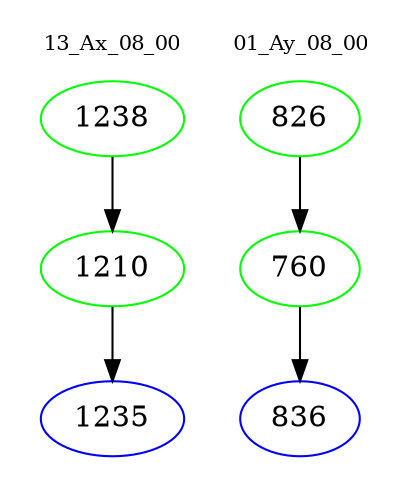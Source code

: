 digraph{
subgraph cluster_0 {
color = white
label = "13_Ax_08_00";
fontsize=10;
T0_1238 [label="1238", color="green"]
T0_1238 -> T0_1210 [color="black"]
T0_1210 [label="1210", color="green"]
T0_1210 -> T0_1235 [color="black"]
T0_1235 [label="1235", color="blue"]
}
subgraph cluster_1 {
color = white
label = "01_Ay_08_00";
fontsize=10;
T1_826 [label="826", color="green"]
T1_826 -> T1_760 [color="black"]
T1_760 [label="760", color="green"]
T1_760 -> T1_836 [color="black"]
T1_836 [label="836", color="blue"]
}
}
